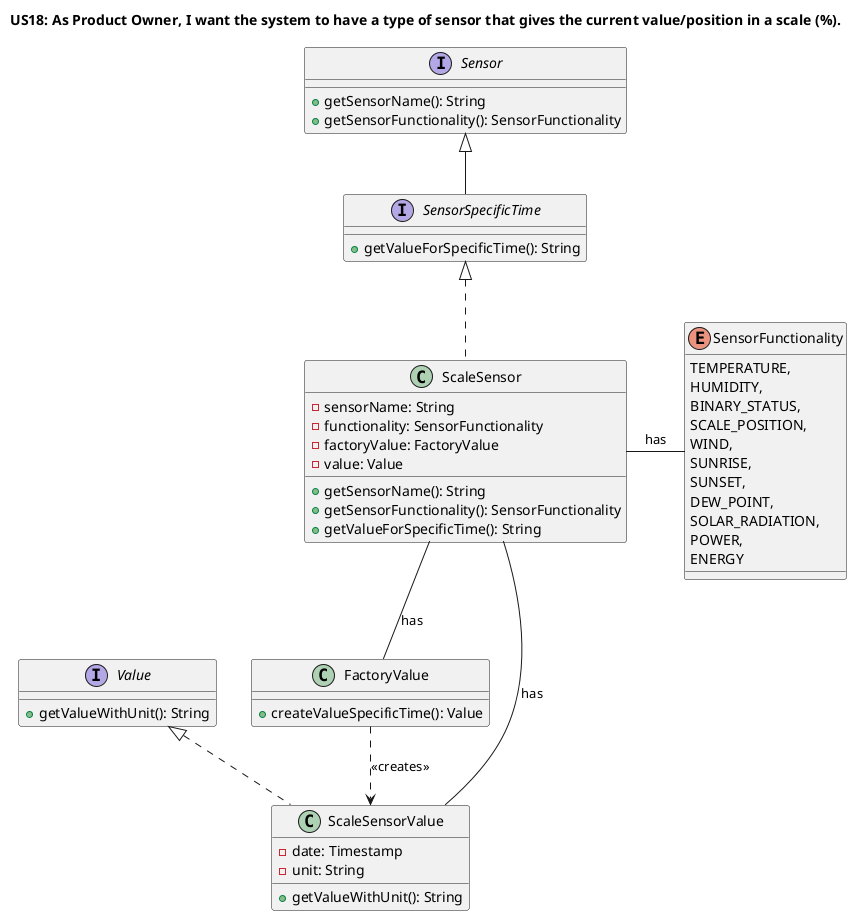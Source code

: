 @startuml
title US18: As Product Owner, I want the system to have a type of sensor that gives the current value/position in a scale (%).
'https://plantuml.com/class-diagram

class ScaleSensor implements SensorSpecificTime{
-sensorName: String
-functionality: SensorFunctionality
-factoryValue: FactoryValue
 -value: Value
+getSensorName(): String
+getSensorFunctionality(): SensorFunctionality
+getValueForSpecificTime(): String
}

class FactoryValue {
+createValueSpecificTime(): Value
}

enum SensorFunctionality {
TEMPERATURE,
HUMIDITY,
BINARY_STATUS,
SCALE_POSITION,
WIND,
SUNRISE,
SUNSET,
DEW_POINT,
SOLAR_RADIATION,
POWER,
ENERGY
}

class ScaleSensorValue implements Value {
-date: Timestamp
-unit: String
+getValueWithUnit(): String
}

interface Sensor {
+getSensorName(): String
+getSensorFunctionality(): SensorFunctionality
}

interface SensorSpecificTime extends Sensor {
+getValueForSpecificTime(): String
}

interface Value {
+getValueWithUnit(): String
}

FactoryValue ..> ScaleSensorValue: <<creates>>
ScaleSensor -- FactoryValue: has
ScaleSensor - SensorFunctionality: has
ScaleSensorValue - ScaleSensor: has

@enduml